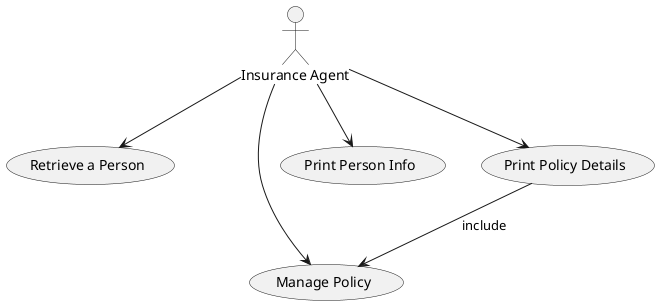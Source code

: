 @startuml
actor "Insurance Agent" as Agent

' Use cases based on provided description and additional ones to support functionality
usecase "Retrieve a Person" as UC_Retrieve
usecase "Manage Policy" as UC_Policy
usecase "Print Person Info" as UC_PrintPerson
usecase "Print Policy Details" as UC_PrintPolicy

' Actor interactions
Agent --> UC_Retrieve
Agent --> UC_Policy
Agent --> UC_PrintPerson
Agent --> UC_PrintPolicy

' Relationships between use cases
UC_PrintPolicy --> UC_Policy : «include»

@enduml